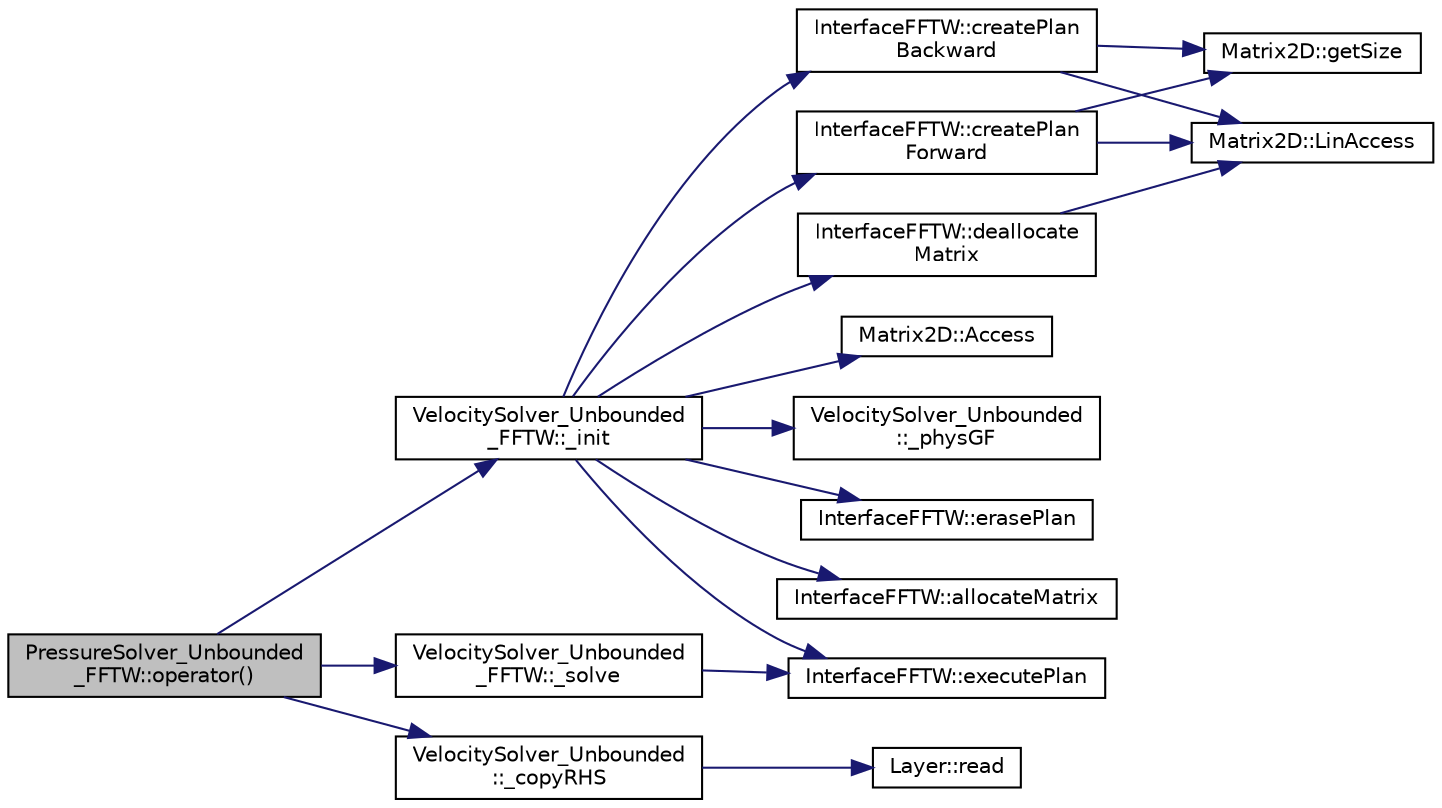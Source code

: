digraph "PressureSolver_Unbounded_FFTW::operator()"
{
  edge [fontname="Helvetica",fontsize="10",labelfontname="Helvetica",labelfontsize="10"];
  node [fontname="Helvetica",fontsize="10",shape=record];
  rankdir="LR";
  Node1 [label="PressureSolver_Unbounded\l_FFTW::operator()",height=0.2,width=0.4,color="black", fillcolor="grey75", style="filled", fontcolor="black"];
  Node1 -> Node2 [color="midnightblue",fontsize="10",style="solid",fontname="Helvetica"];
  Node2 [label="VelocitySolver_Unbounded\l_FFTW::_init",height=0.2,width=0.4,color="black", fillcolor="white", style="filled",URL="$class_velocity_solver___unbounded___f_f_t_w.html#a438430f0e53d259baa46539c2ba5acbc"];
  Node2 -> Node3 [color="midnightblue",fontsize="10",style="solid",fontname="Helvetica"];
  Node3 [label="InterfaceFFTW::allocateMatrix",height=0.2,width=0.4,color="black", fillcolor="white", style="filled",URL="$class_interface_f_f_t_w.html#ad0a54971c30188421efa89e7bb1de5be"];
  Node2 -> Node4 [color="midnightblue",fontsize="10",style="solid",fontname="Helvetica"];
  Node4 [label="InterfaceFFTW::createPlan\lForward",height=0.2,width=0.4,color="black", fillcolor="white", style="filled",URL="$class_interface_f_f_t_w.html#ae4f34532c57a98db7339f8726054c497"];
  Node4 -> Node5 [color="midnightblue",fontsize="10",style="solid",fontname="Helvetica"];
  Node5 [label="Matrix2D::getSize",height=0.2,width=0.4,color="black", fillcolor="white", style="filled",URL="$class_matrix2_d.html#aec1488d6824828fad81ab3532aad7b52"];
  Node4 -> Node6 [color="midnightblue",fontsize="10",style="solid",fontname="Helvetica"];
  Node6 [label="Matrix2D::LinAccess",height=0.2,width=0.4,color="black", fillcolor="white", style="filled",URL="$class_matrix2_d.html#aeb645f6067a4bcce6e29ab37e0c2b67a"];
  Node2 -> Node7 [color="midnightblue",fontsize="10",style="solid",fontname="Helvetica"];
  Node7 [label="InterfaceFFTW::createPlan\lBackward",height=0.2,width=0.4,color="black", fillcolor="white", style="filled",URL="$class_interface_f_f_t_w.html#a4986e58342aa4f57a1dc4d3f580d3241"];
  Node7 -> Node5 [color="midnightblue",fontsize="10",style="solid",fontname="Helvetica"];
  Node7 -> Node6 [color="midnightblue",fontsize="10",style="solid",fontname="Helvetica"];
  Node2 -> Node8 [color="midnightblue",fontsize="10",style="solid",fontname="Helvetica"];
  Node8 [label="Matrix2D::Access",height=0.2,width=0.4,color="black", fillcolor="white", style="filled",URL="$class_matrix2_d.html#ae38024b6f299164dc29e4a41a021b17c"];
  Node2 -> Node9 [color="midnightblue",fontsize="10",style="solid",fontname="Helvetica"];
  Node9 [label="VelocitySolver_Unbounded\l::_physGF",height=0.2,width=0.4,color="black", fillcolor="white", style="filled",URL="$class_velocity_solver___unbounded.html#a3d4f3335a5457ac8c5a8d80797048223"];
  Node2 -> Node10 [color="midnightblue",fontsize="10",style="solid",fontname="Helvetica"];
  Node10 [label="InterfaceFFTW::executePlan",height=0.2,width=0.4,color="black", fillcolor="white", style="filled",URL="$class_interface_f_f_t_w.html#ab8a43c25e4cef9fef7c5e842084a367d"];
  Node2 -> Node11 [color="midnightblue",fontsize="10",style="solid",fontname="Helvetica"];
  Node11 [label="InterfaceFFTW::erasePlan",height=0.2,width=0.4,color="black", fillcolor="white", style="filled",URL="$class_interface_f_f_t_w.html#a924f23a03902c771f1ebd06ce9fe65a7"];
  Node2 -> Node12 [color="midnightblue",fontsize="10",style="solid",fontname="Helvetica"];
  Node12 [label="InterfaceFFTW::deallocate\lMatrix",height=0.2,width=0.4,color="black", fillcolor="white", style="filled",URL="$class_interface_f_f_t_w.html#a596e338aa62af9353d2fc61b5b39d989"];
  Node12 -> Node6 [color="midnightblue",fontsize="10",style="solid",fontname="Helvetica"];
  Node1 -> Node13 [color="midnightblue",fontsize="10",style="solid",fontname="Helvetica"];
  Node13 [label="VelocitySolver_Unbounded\l::_copyRHS",height=0.2,width=0.4,color="black", fillcolor="white", style="filled",URL="$class_velocity_solver___unbounded.html#a09eef51ffa637ea0ae168a72b4ed13f2"];
  Node13 -> Node14 [color="midnightblue",fontsize="10",style="solid",fontname="Helvetica"];
  Node14 [label="Layer::read",height=0.2,width=0.4,color="black", fillcolor="white", style="filled",URL="$struct_layer.html#aa31dc4e4f31fe67d08ca47c52fd3f16e"];
  Node1 -> Node15 [color="midnightblue",fontsize="10",style="solid",fontname="Helvetica"];
  Node15 [label="VelocitySolver_Unbounded\l_FFTW::_solve",height=0.2,width=0.4,color="black", fillcolor="white", style="filled",URL="$class_velocity_solver___unbounded___f_f_t_w.html#abe6acc32fcfbcad312a5cecad3bad332"];
  Node15 -> Node10 [color="midnightblue",fontsize="10",style="solid",fontname="Helvetica"];
}
